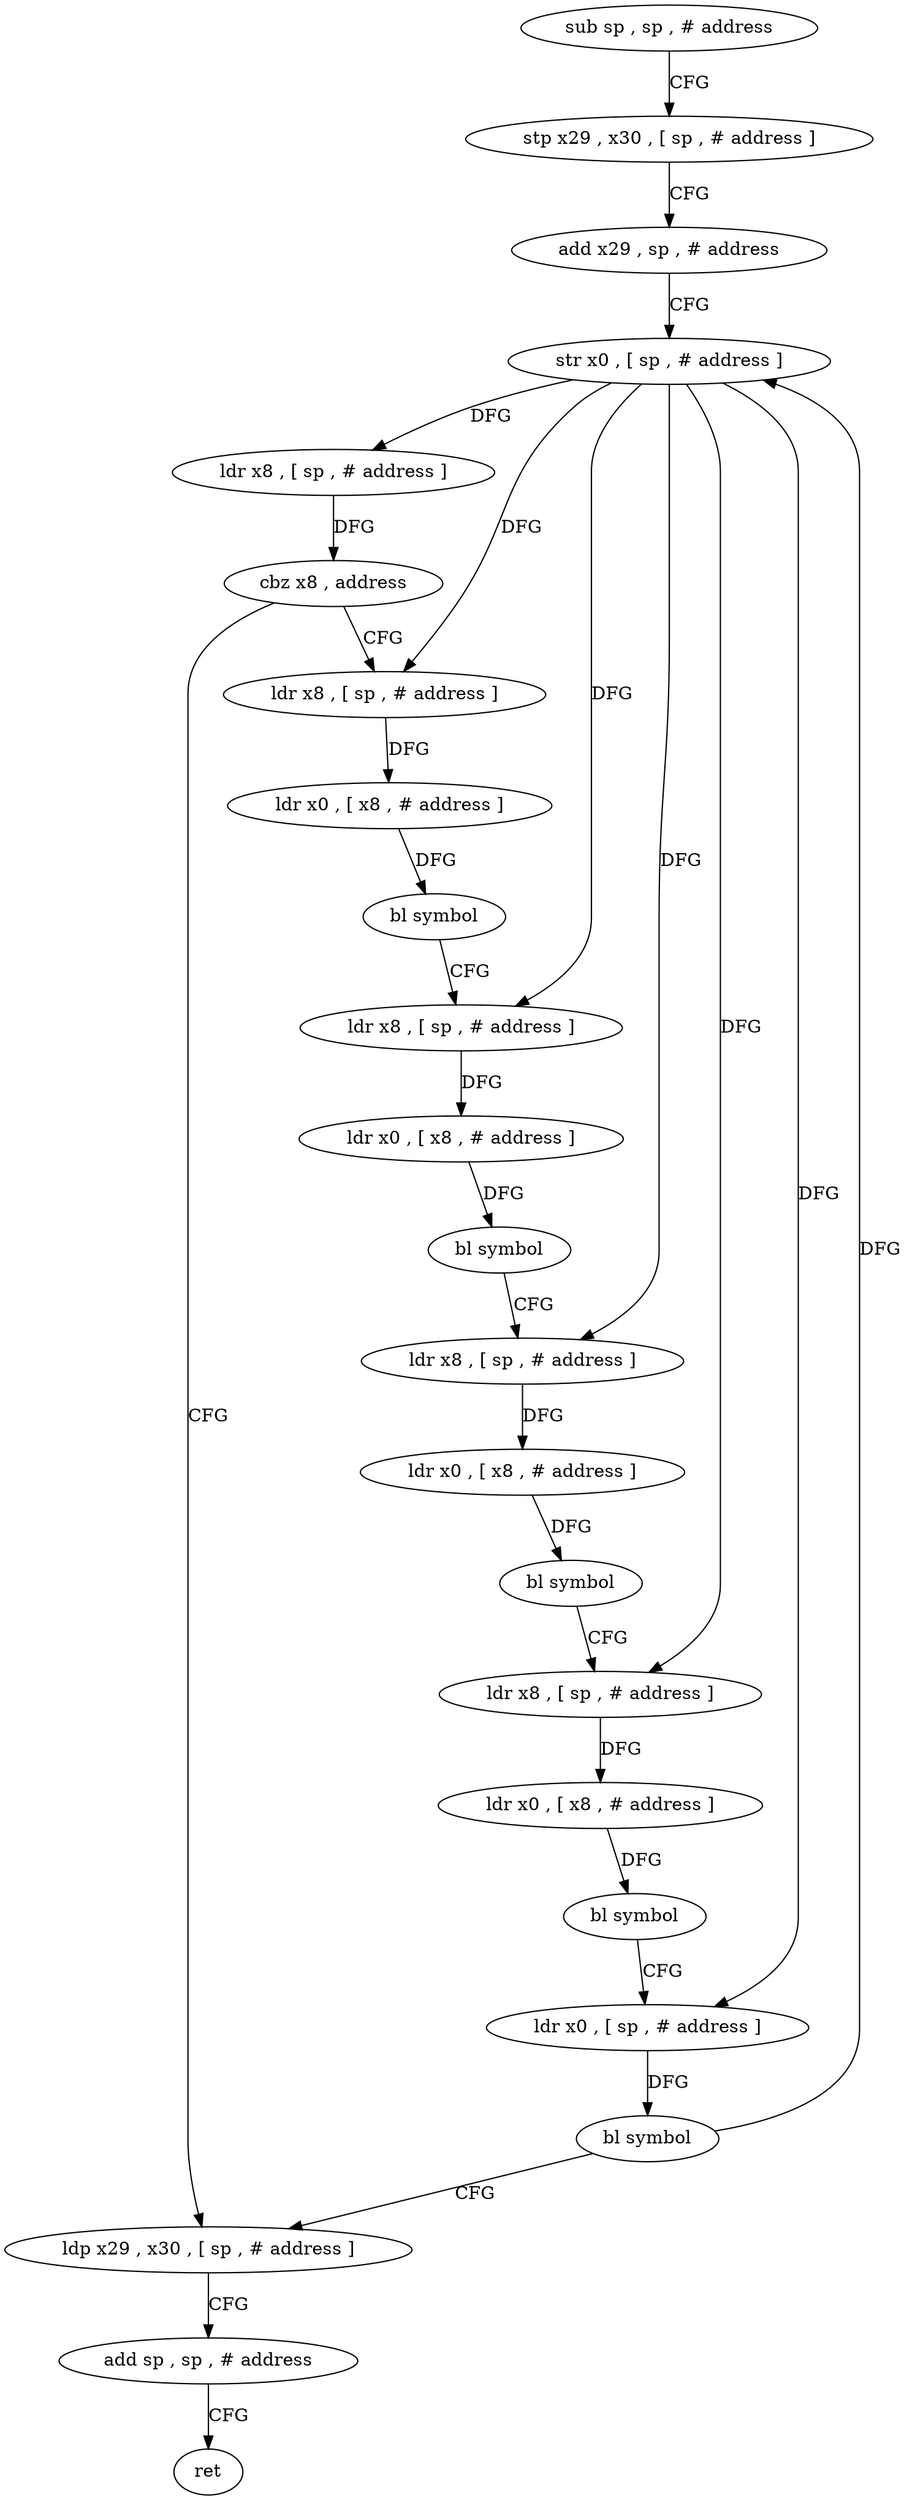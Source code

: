 digraph "func" {
"82180" [label = "sub sp , sp , # address" ]
"82184" [label = "stp x29 , x30 , [ sp , # address ]" ]
"82188" [label = "add x29 , sp , # address" ]
"82192" [label = "str x0 , [ sp , # address ]" ]
"82196" [label = "ldr x8 , [ sp , # address ]" ]
"82200" [label = "cbz x8 , address" ]
"82260" [label = "ldp x29 , x30 , [ sp , # address ]" ]
"82204" [label = "ldr x8 , [ sp , # address ]" ]
"82264" [label = "add sp , sp , # address" ]
"82268" [label = "ret" ]
"82208" [label = "ldr x0 , [ x8 , # address ]" ]
"82212" [label = "bl symbol" ]
"82216" [label = "ldr x8 , [ sp , # address ]" ]
"82220" [label = "ldr x0 , [ x8 , # address ]" ]
"82224" [label = "bl symbol" ]
"82228" [label = "ldr x8 , [ sp , # address ]" ]
"82232" [label = "ldr x0 , [ x8 , # address ]" ]
"82236" [label = "bl symbol" ]
"82240" [label = "ldr x8 , [ sp , # address ]" ]
"82244" [label = "ldr x0 , [ x8 , # address ]" ]
"82248" [label = "bl symbol" ]
"82252" [label = "ldr x0 , [ sp , # address ]" ]
"82256" [label = "bl symbol" ]
"82180" -> "82184" [ label = "CFG" ]
"82184" -> "82188" [ label = "CFG" ]
"82188" -> "82192" [ label = "CFG" ]
"82192" -> "82196" [ label = "DFG" ]
"82192" -> "82204" [ label = "DFG" ]
"82192" -> "82216" [ label = "DFG" ]
"82192" -> "82228" [ label = "DFG" ]
"82192" -> "82240" [ label = "DFG" ]
"82192" -> "82252" [ label = "DFG" ]
"82196" -> "82200" [ label = "DFG" ]
"82200" -> "82260" [ label = "CFG" ]
"82200" -> "82204" [ label = "CFG" ]
"82260" -> "82264" [ label = "CFG" ]
"82204" -> "82208" [ label = "DFG" ]
"82264" -> "82268" [ label = "CFG" ]
"82208" -> "82212" [ label = "DFG" ]
"82212" -> "82216" [ label = "CFG" ]
"82216" -> "82220" [ label = "DFG" ]
"82220" -> "82224" [ label = "DFG" ]
"82224" -> "82228" [ label = "CFG" ]
"82228" -> "82232" [ label = "DFG" ]
"82232" -> "82236" [ label = "DFG" ]
"82236" -> "82240" [ label = "CFG" ]
"82240" -> "82244" [ label = "DFG" ]
"82244" -> "82248" [ label = "DFG" ]
"82248" -> "82252" [ label = "CFG" ]
"82252" -> "82256" [ label = "DFG" ]
"82256" -> "82260" [ label = "CFG" ]
"82256" -> "82192" [ label = "DFG" ]
}
